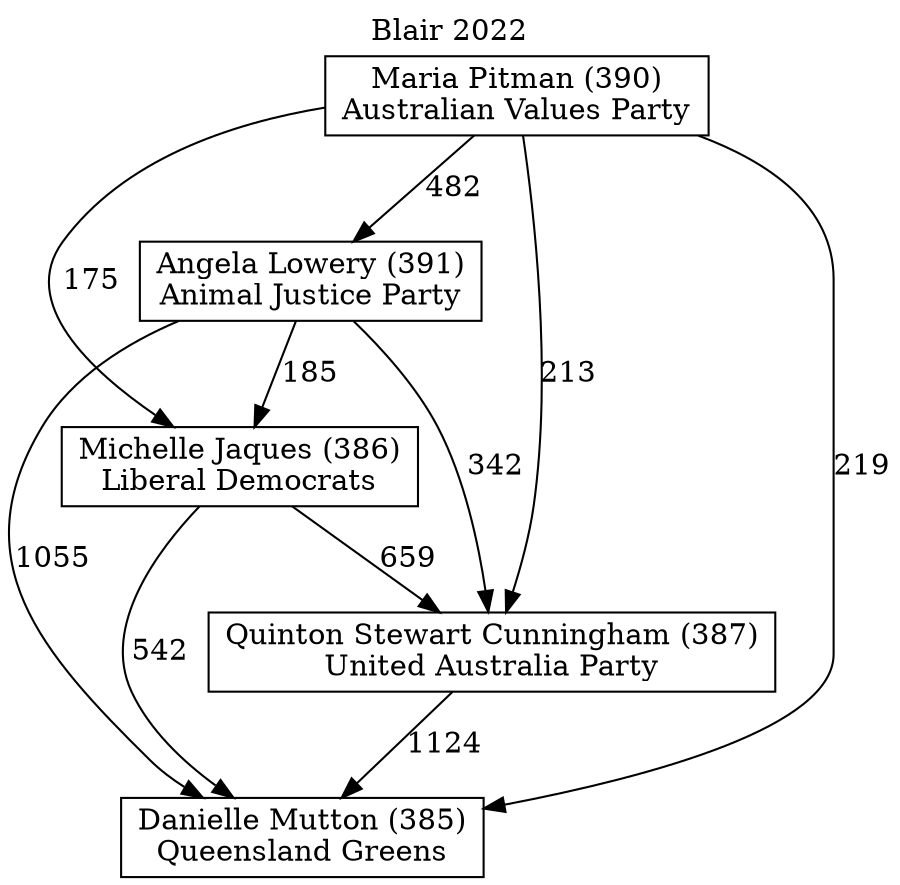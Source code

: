 // House preference flow
digraph "Danielle Mutton (385)_Blair_2022" {
	graph [label="Blair 2022" labelloc=t mclimit=10]
	node [shape=box]
	"Danielle Mutton (385)" [label="Danielle Mutton (385)
Queensland Greens"]
	"Quinton Stewart Cunningham (387)" [label="Quinton Stewart Cunningham (387)
United Australia Party"]
	"Michelle Jaques (386)" [label="Michelle Jaques (386)
Liberal Democrats"]
	"Angela Lowery (391)" [label="Angela Lowery (391)
Animal Justice Party"]
	"Maria Pitman (390)" [label="Maria Pitman (390)
Australian Values Party"]
	"Danielle Mutton (385)" [label="Danielle Mutton (385)
Queensland Greens"]
	"Michelle Jaques (386)" [label="Michelle Jaques (386)
Liberal Democrats"]
	"Angela Lowery (391)" [label="Angela Lowery (391)
Animal Justice Party"]
	"Maria Pitman (390)" [label="Maria Pitman (390)
Australian Values Party"]
	"Danielle Mutton (385)" [label="Danielle Mutton (385)
Queensland Greens"]
	"Angela Lowery (391)" [label="Angela Lowery (391)
Animal Justice Party"]
	"Maria Pitman (390)" [label="Maria Pitman (390)
Australian Values Party"]
	"Danielle Mutton (385)" [label="Danielle Mutton (385)
Queensland Greens"]
	"Maria Pitman (390)" [label="Maria Pitman (390)
Australian Values Party"]
	"Maria Pitman (390)" [label="Maria Pitman (390)
Australian Values Party"]
	"Angela Lowery (391)" [label="Angela Lowery (391)
Animal Justice Party"]
	"Maria Pitman (390)" [label="Maria Pitman (390)
Australian Values Party"]
	"Maria Pitman (390)" [label="Maria Pitman (390)
Australian Values Party"]
	"Michelle Jaques (386)" [label="Michelle Jaques (386)
Liberal Democrats"]
	"Angela Lowery (391)" [label="Angela Lowery (391)
Animal Justice Party"]
	"Maria Pitman (390)" [label="Maria Pitman (390)
Australian Values Party"]
	"Michelle Jaques (386)" [label="Michelle Jaques (386)
Liberal Democrats"]
	"Maria Pitman (390)" [label="Maria Pitman (390)
Australian Values Party"]
	"Maria Pitman (390)" [label="Maria Pitman (390)
Australian Values Party"]
	"Angela Lowery (391)" [label="Angela Lowery (391)
Animal Justice Party"]
	"Maria Pitman (390)" [label="Maria Pitman (390)
Australian Values Party"]
	"Maria Pitman (390)" [label="Maria Pitman (390)
Australian Values Party"]
	"Quinton Stewart Cunningham (387)" [label="Quinton Stewart Cunningham (387)
United Australia Party"]
	"Michelle Jaques (386)" [label="Michelle Jaques (386)
Liberal Democrats"]
	"Angela Lowery (391)" [label="Angela Lowery (391)
Animal Justice Party"]
	"Maria Pitman (390)" [label="Maria Pitman (390)
Australian Values Party"]
	"Quinton Stewart Cunningham (387)" [label="Quinton Stewart Cunningham (387)
United Australia Party"]
	"Angela Lowery (391)" [label="Angela Lowery (391)
Animal Justice Party"]
	"Maria Pitman (390)" [label="Maria Pitman (390)
Australian Values Party"]
	"Quinton Stewart Cunningham (387)" [label="Quinton Stewart Cunningham (387)
United Australia Party"]
	"Maria Pitman (390)" [label="Maria Pitman (390)
Australian Values Party"]
	"Maria Pitman (390)" [label="Maria Pitman (390)
Australian Values Party"]
	"Angela Lowery (391)" [label="Angela Lowery (391)
Animal Justice Party"]
	"Maria Pitman (390)" [label="Maria Pitman (390)
Australian Values Party"]
	"Maria Pitman (390)" [label="Maria Pitman (390)
Australian Values Party"]
	"Michelle Jaques (386)" [label="Michelle Jaques (386)
Liberal Democrats"]
	"Angela Lowery (391)" [label="Angela Lowery (391)
Animal Justice Party"]
	"Maria Pitman (390)" [label="Maria Pitman (390)
Australian Values Party"]
	"Michelle Jaques (386)" [label="Michelle Jaques (386)
Liberal Democrats"]
	"Maria Pitman (390)" [label="Maria Pitman (390)
Australian Values Party"]
	"Maria Pitman (390)" [label="Maria Pitman (390)
Australian Values Party"]
	"Angela Lowery (391)" [label="Angela Lowery (391)
Animal Justice Party"]
	"Maria Pitman (390)" [label="Maria Pitman (390)
Australian Values Party"]
	"Maria Pitman (390)" [label="Maria Pitman (390)
Australian Values Party"]
	"Quinton Stewart Cunningham (387)" -> "Danielle Mutton (385)" [label=1124]
	"Michelle Jaques (386)" -> "Quinton Stewart Cunningham (387)" [label=659]
	"Angela Lowery (391)" -> "Michelle Jaques (386)" [label=185]
	"Maria Pitman (390)" -> "Angela Lowery (391)" [label=482]
	"Michelle Jaques (386)" -> "Danielle Mutton (385)" [label=542]
	"Angela Lowery (391)" -> "Danielle Mutton (385)" [label=1055]
	"Maria Pitman (390)" -> "Danielle Mutton (385)" [label=219]
	"Maria Pitman (390)" -> "Michelle Jaques (386)" [label=175]
	"Angela Lowery (391)" -> "Quinton Stewart Cunningham (387)" [label=342]
	"Maria Pitman (390)" -> "Quinton Stewart Cunningham (387)" [label=213]
}
